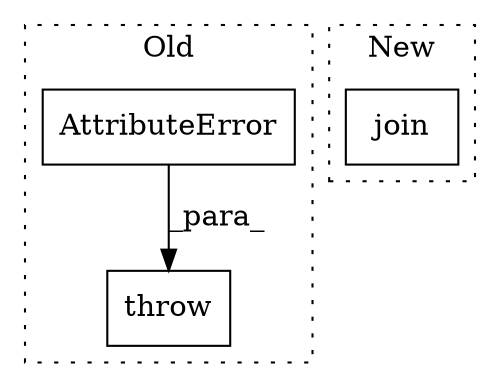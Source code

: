 digraph G {
subgraph cluster0 {
1 [label="AttributeError" a="32" s="1749,1769" l="15,1" shape="box"];
3 [label="throw" a="53" s="1743" l="6" shape="box"];
label = "Old";
style="dotted";
}
subgraph cluster1 {
2 [label="join" a="32" s="1807,1824" l="5,1" shape="box"];
label = "New";
style="dotted";
}
1 -> 3 [label="_para_"];
}